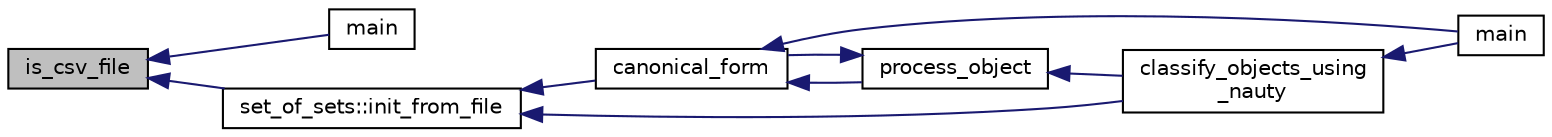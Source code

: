 digraph "is_csv_file"
{
  edge [fontname="Helvetica",fontsize="10",labelfontname="Helvetica",labelfontsize="10"];
  node [fontname="Helvetica",fontsize="10",shape=record];
  rankdir="LR";
  Node9387 [label="is_csv_file",height=0.2,width=0.4,color="black", fillcolor="grey75", style="filled", fontcolor="black"];
  Node9387 -> Node9388 [dir="back",color="midnightblue",fontsize="10",style="solid",fontname="Helvetica"];
  Node9388 [label="main",height=0.2,width=0.4,color="black", fillcolor="white", style="filled",URL="$d4/d98/missing__files_8_c.html#a3c04138a5bfe5d72780bb7e82a18e627"];
  Node9387 -> Node9389 [dir="back",color="midnightblue",fontsize="10",style="solid",fontname="Helvetica"];
  Node9389 [label="set_of_sets::init_from_file",height=0.2,width=0.4,color="black", fillcolor="white", style="filled",URL="$da/dd6/classset__of__sets.html#af1a1e4d1f577a86ff3a89b70d0f08f16"];
  Node9389 -> Node9390 [dir="back",color="midnightblue",fontsize="10",style="solid",fontname="Helvetica"];
  Node9390 [label="canonical_form",height=0.2,width=0.4,color="black", fillcolor="white", style="filled",URL="$d0/de6/projective__space__main_8_c.html#a5f0f6b71cd402c5b41240c420e533e60"];
  Node9390 -> Node9391 [dir="back",color="midnightblue",fontsize="10",style="solid",fontname="Helvetica"];
  Node9391 [label="main",height=0.2,width=0.4,color="black", fillcolor="white", style="filled",URL="$d0/de6/projective__space__main_8_c.html#a3c04138a5bfe5d72780bb7e82a18e627"];
  Node9390 -> Node9392 [dir="back",color="midnightblue",fontsize="10",style="solid",fontname="Helvetica"];
  Node9392 [label="process_object",height=0.2,width=0.4,color="black", fillcolor="white", style="filled",URL="$d0/de6/projective__space__main_8_c.html#a63a6b06bd2a9a9c50ed710271f4d5530"];
  Node9392 -> Node9390 [dir="back",color="midnightblue",fontsize="10",style="solid",fontname="Helvetica"];
  Node9392 -> Node9393 [dir="back",color="midnightblue",fontsize="10",style="solid",fontname="Helvetica"];
  Node9393 [label="classify_objects_using\l_nauty",height=0.2,width=0.4,color="black", fillcolor="white", style="filled",URL="$d0/de6/projective__space__main_8_c.html#a32275eacc4bdda93b2b34c2a9217a088"];
  Node9393 -> Node9391 [dir="back",color="midnightblue",fontsize="10",style="solid",fontname="Helvetica"];
  Node9389 -> Node9393 [dir="back",color="midnightblue",fontsize="10",style="solid",fontname="Helvetica"];
}
